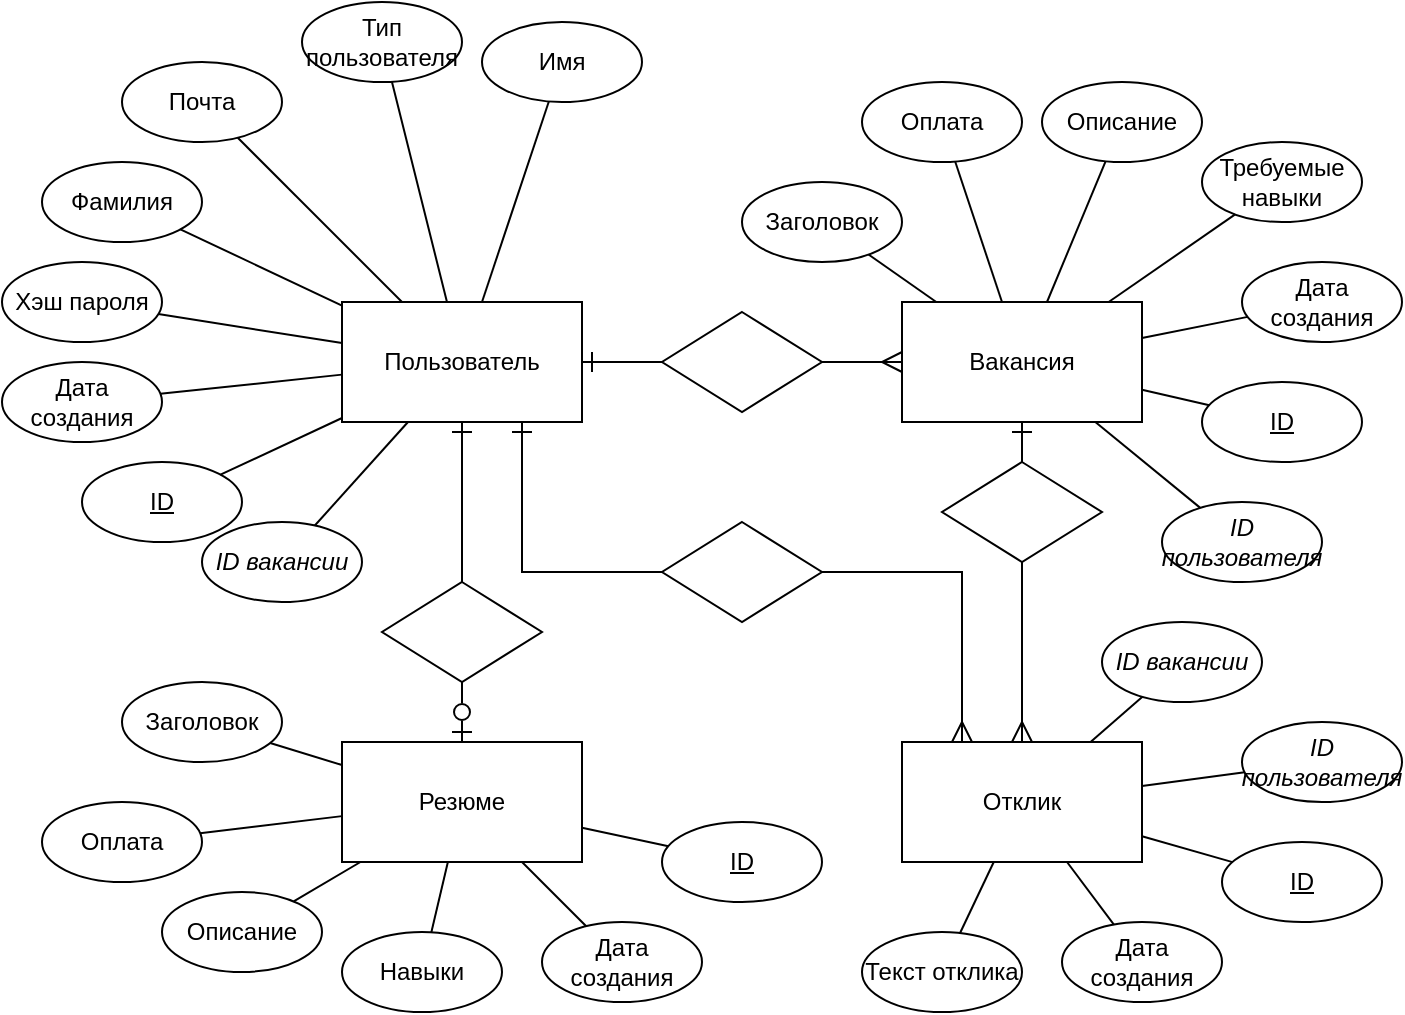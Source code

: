 <mxfile>
    <diagram id="PYa197SLWgP0K5_eSDLI" name="Page-1">
        <mxGraphModel dx="676" dy="309" grid="1" gridSize="10" guides="1" tooltips="1" connect="1" arrows="1" fold="1" page="1" pageScale="1" pageWidth="827" pageHeight="1169" math="0" shadow="0">
            <root>
                <mxCell id="0"/>
                <mxCell id="1" parent="0"/>
                <mxCell id="2" value="Пользователь" style="rounded=0;whiteSpace=wrap;html=1;" parent="1" vertex="1">
                    <mxGeometry x="180" y="250" width="120" height="60" as="geometry"/>
                </mxCell>
                <mxCell id="3" value="Резюме" style="rounded=0;whiteSpace=wrap;html=1;" parent="1" vertex="1">
                    <mxGeometry x="180" y="470" width="120" height="60" as="geometry"/>
                </mxCell>
                <mxCell id="4" value="Вакансия" style="rounded=0;whiteSpace=wrap;html=1;" parent="1" vertex="1">
                    <mxGeometry x="460" y="250" width="120" height="60" as="geometry"/>
                </mxCell>
                <mxCell id="5" value="Отклик" style="rounded=0;whiteSpace=wrap;html=1;" parent="1" vertex="1">
                    <mxGeometry x="460" y="470" width="120" height="60" as="geometry"/>
                </mxCell>
                <mxCell id="7" style="edgeStyle=none;html=1;endArrow=ERone;endFill=0;startArrow=none;startFill=0;endSize=8;targetPerimeterSpacing=0;" parent="1" source="6" target="2" edge="1">
                    <mxGeometry relative="1" as="geometry"/>
                </mxCell>
                <mxCell id="8" style="edgeStyle=none;html=1;entryX=0;entryY=0.5;entryDx=0;entryDy=0;endArrow=ERmany;endFill=0;jumpStyle=none;rounded=1;fixDash=0;startArrow=none;startFill=0;endSize=8;" parent="1" source="6" target="4" edge="1">
                    <mxGeometry relative="1" as="geometry">
                        <Array as="points"/>
                    </mxGeometry>
                </mxCell>
                <mxCell id="6" value="" style="rhombus;whiteSpace=wrap;html=1;" parent="1" vertex="1">
                    <mxGeometry x="340" y="255" width="80" height="50" as="geometry"/>
                </mxCell>
                <mxCell id="9" value="" style="rhombus;whiteSpace=wrap;html=1;" parent="1" vertex="1">
                    <mxGeometry x="200" y="390" width="80" height="50" as="geometry"/>
                </mxCell>
                <mxCell id="10" value="" style="endArrow=ERone;html=1;rounded=1;jumpStyle=none;entryX=0.5;entryY=1;entryDx=0;entryDy=0;exitX=0.5;exitY=0;exitDx=0;exitDy=0;startArrow=none;startFill=0;endFill=0;endSize=8;" parent="1" source="9" target="2" edge="1">
                    <mxGeometry width="50" height="50" relative="1" as="geometry">
                        <mxPoint x="390" y="480" as="sourcePoint"/>
                        <mxPoint x="440" y="430" as="targetPoint"/>
                    </mxGeometry>
                </mxCell>
                <mxCell id="11" value="" style="endArrow=none;html=1;rounded=1;jumpStyle=none;entryX=0.5;entryY=1;entryDx=0;entryDy=0;exitX=0.5;exitY=0;exitDx=0;exitDy=0;endFill=0;startArrow=ERzeroToOne;startFill=0;startSize=8;" parent="1" source="3" target="9" edge="1">
                    <mxGeometry width="50" height="50" relative="1" as="geometry">
                        <mxPoint x="390" y="480" as="sourcePoint"/>
                        <mxPoint x="440" y="430" as="targetPoint"/>
                    </mxGeometry>
                </mxCell>
                <mxCell id="17" style="edgeStyle=none;rounded=0;jumpStyle=none;html=1;entryX=0.5;entryY=1;entryDx=0;entryDy=0;endArrow=ERone;endFill=0;endSize=8;" parent="1" source="12" target="4" edge="1">
                    <mxGeometry relative="1" as="geometry"/>
                </mxCell>
                <mxCell id="18" style="edgeStyle=none;rounded=0;jumpStyle=none;html=1;entryX=0.5;entryY=0;entryDx=0;entryDy=0;endArrow=ERmany;endFill=0;endSize=8;" parent="1" source="12" target="5" edge="1">
                    <mxGeometry relative="1" as="geometry"/>
                </mxCell>
                <mxCell id="12" value="" style="rhombus;whiteSpace=wrap;html=1;" parent="1" vertex="1">
                    <mxGeometry x="480" y="330" width="80" height="50" as="geometry"/>
                </mxCell>
                <mxCell id="14" value="" style="rhombus;whiteSpace=wrap;html=1;" parent="1" vertex="1">
                    <mxGeometry x="340" y="360" width="80" height="50" as="geometry"/>
                </mxCell>
                <mxCell id="15" value="" style="endArrow=none;html=1;rounded=0;jumpStyle=none;entryX=0;entryY=0.5;entryDx=0;entryDy=0;exitX=0.75;exitY=1;exitDx=0;exitDy=0;endFill=0;endSize=8;startArrow=ERone;startFill=0;startSize=8;" parent="1" source="2" target="14" edge="1">
                    <mxGeometry width="50" height="50" relative="1" as="geometry">
                        <mxPoint x="370" y="480" as="sourcePoint"/>
                        <mxPoint x="420" y="430" as="targetPoint"/>
                        <Array as="points">
                            <mxPoint x="270" y="385"/>
                        </Array>
                    </mxGeometry>
                </mxCell>
                <mxCell id="16" value="" style="endArrow=none;html=1;rounded=0;jumpStyle=none;entryX=1;entryY=0.5;entryDx=0;entryDy=0;exitX=0.25;exitY=0;exitDx=0;exitDy=0;endFill=0;startArrow=ERmany;startFill=0;startSize=8;" parent="1" source="5" target="14" edge="1">
                    <mxGeometry width="50" height="50" relative="1" as="geometry">
                        <mxPoint x="330" y="430" as="sourcePoint"/>
                        <mxPoint x="380" y="380" as="targetPoint"/>
                        <Array as="points">
                            <mxPoint x="490" y="385"/>
                        </Array>
                    </mxGeometry>
                </mxCell>
                <mxCell id="21" value="Имя" style="ellipse;whiteSpace=wrap;html=1;" parent="1" vertex="1">
                    <mxGeometry x="250" y="110" width="80" height="40" as="geometry"/>
                </mxCell>
                <mxCell id="22" value="Фамилия" style="ellipse;whiteSpace=wrap;html=1;" parent="1" vertex="1">
                    <mxGeometry x="30" y="180" width="80" height="40" as="geometry"/>
                </mxCell>
                <mxCell id="23" value="Почта" style="ellipse;whiteSpace=wrap;html=1;" parent="1" vertex="1">
                    <mxGeometry x="70" y="130" width="80" height="40" as="geometry"/>
                </mxCell>
                <mxCell id="24" value="Тип пользователя" style="ellipse;whiteSpace=wrap;html=1;" parent="1" vertex="1">
                    <mxGeometry x="160" y="100" width="80" height="40" as="geometry"/>
                </mxCell>
                <mxCell id="26" value="Хэш пароля" style="ellipse;whiteSpace=wrap;html=1;" parent="1" vertex="1">
                    <mxGeometry x="10" y="230" width="80" height="40" as="geometry"/>
                </mxCell>
                <mxCell id="28" value="" style="endArrow=none;html=1;" parent="1" source="2" target="21" edge="1">
                    <mxGeometry width="50" height="50" relative="1" as="geometry">
                        <mxPoint x="320" y="230" as="sourcePoint"/>
                        <mxPoint x="370" y="180" as="targetPoint"/>
                    </mxGeometry>
                </mxCell>
                <mxCell id="29" value="" style="endArrow=none;html=1;" parent="1" source="26" target="2" edge="1">
                    <mxGeometry width="50" height="50" relative="1" as="geometry">
                        <mxPoint x="70" y="330" as="sourcePoint"/>
                        <mxPoint x="120" y="280" as="targetPoint"/>
                    </mxGeometry>
                </mxCell>
                <mxCell id="30" value="" style="endArrow=none;html=1;" parent="1" source="22" target="2" edge="1">
                    <mxGeometry width="50" height="50" relative="1" as="geometry">
                        <mxPoint x="130" y="230" as="sourcePoint"/>
                        <mxPoint x="180" y="180" as="targetPoint"/>
                    </mxGeometry>
                </mxCell>
                <mxCell id="31" value="" style="endArrow=none;html=1;" parent="1" source="23" target="2" edge="1">
                    <mxGeometry width="50" height="50" relative="1" as="geometry">
                        <mxPoint x="157.203" y="150.002" as="sourcePoint"/>
                        <mxPoint x="262.789" y="214.52" as="targetPoint"/>
                    </mxGeometry>
                </mxCell>
                <mxCell id="32" value="" style="endArrow=none;html=1;" parent="1" source="2" target="24" edge="1">
                    <mxGeometry width="50" height="50" relative="1" as="geometry">
                        <mxPoint x="240" y="240" as="sourcePoint"/>
                        <mxPoint x="290" y="190" as="targetPoint"/>
                    </mxGeometry>
                </mxCell>
                <mxCell id="33" value="Заголовок" style="ellipse;whiteSpace=wrap;html=1;" parent="1" vertex="1">
                    <mxGeometry x="380" y="190" width="80" height="40" as="geometry"/>
                </mxCell>
                <mxCell id="34" value="Описание" style="ellipse;whiteSpace=wrap;html=1;" parent="1" vertex="1">
                    <mxGeometry x="530" y="140" width="80" height="40" as="geometry"/>
                </mxCell>
                <mxCell id="35" value="Оплата" style="ellipse;whiteSpace=wrap;html=1;" parent="1" vertex="1">
                    <mxGeometry x="440" y="140" width="80" height="40" as="geometry"/>
                </mxCell>
                <mxCell id="36" value="Требуемые навыки" style="ellipse;whiteSpace=wrap;html=1;" parent="1" vertex="1">
                    <mxGeometry x="610" y="170" width="80" height="40" as="geometry"/>
                </mxCell>
                <mxCell id="37" value="" style="endArrow=none;html=1;" parent="1" source="4" target="33" edge="1">
                    <mxGeometry width="50" height="50" relative="1" as="geometry">
                        <mxPoint x="510" y="240" as="sourcePoint"/>
                        <mxPoint x="560" y="190" as="targetPoint"/>
                    </mxGeometry>
                </mxCell>
                <mxCell id="38" value="" style="endArrow=none;html=1;" parent="1" source="4" target="34" edge="1">
                    <mxGeometry width="50" height="50" relative="1" as="geometry">
                        <mxPoint x="570" y="240" as="sourcePoint"/>
                        <mxPoint x="620" y="190" as="targetPoint"/>
                    </mxGeometry>
                </mxCell>
                <mxCell id="39" value="" style="endArrow=none;html=1;" parent="1" source="4" target="35" edge="1">
                    <mxGeometry width="50" height="50" relative="1" as="geometry">
                        <mxPoint x="500" y="230" as="sourcePoint"/>
                        <mxPoint x="550" y="180" as="targetPoint"/>
                    </mxGeometry>
                </mxCell>
                <mxCell id="40" value="" style="endArrow=none;html=1;" parent="1" source="4" target="36" edge="1">
                    <mxGeometry width="50" height="50" relative="1" as="geometry">
                        <mxPoint x="550" y="230" as="sourcePoint"/>
                        <mxPoint x="600" y="180" as="targetPoint"/>
                    </mxGeometry>
                </mxCell>
                <mxCell id="41" value="Навыки" style="ellipse;whiteSpace=wrap;html=1;" parent="1" vertex="1">
                    <mxGeometry x="180" y="565" width="80" height="40" as="geometry"/>
                </mxCell>
                <mxCell id="42" value="Описание" style="ellipse;whiteSpace=wrap;html=1;" parent="1" vertex="1">
                    <mxGeometry x="90" y="545" width="80" height="40" as="geometry"/>
                </mxCell>
                <mxCell id="43" value="Оплата" style="ellipse;whiteSpace=wrap;html=1;" parent="1" vertex="1">
                    <mxGeometry x="30" y="500" width="80" height="40" as="geometry"/>
                </mxCell>
                <mxCell id="44" value="Заголовок" style="ellipse;whiteSpace=wrap;html=1;" parent="1" vertex="1">
                    <mxGeometry x="70" y="440" width="80" height="40" as="geometry"/>
                </mxCell>
                <mxCell id="45" value="" style="endArrow=none;html=1;" parent="1" source="44" target="3" edge="1">
                    <mxGeometry width="50" height="50" relative="1" as="geometry">
                        <mxPoint x="80" y="430" as="sourcePoint"/>
                        <mxPoint x="130" y="380" as="targetPoint"/>
                    </mxGeometry>
                </mxCell>
                <mxCell id="46" value="" style="endArrow=none;html=1;" parent="1" source="43" target="3" edge="1">
                    <mxGeometry width="50" height="50" relative="1" as="geometry">
                        <mxPoint x="250" y="490" as="sourcePoint"/>
                        <mxPoint x="300" y="440" as="targetPoint"/>
                    </mxGeometry>
                </mxCell>
                <mxCell id="47" value="" style="endArrow=none;html=1;" parent="1" source="3" target="42" edge="1">
                    <mxGeometry width="50" height="50" relative="1" as="geometry">
                        <mxPoint x="250" y="490" as="sourcePoint"/>
                        <mxPoint x="300" y="440" as="targetPoint"/>
                    </mxGeometry>
                </mxCell>
                <mxCell id="48" value="" style="endArrow=none;html=1;" parent="1" source="3" target="41" edge="1">
                    <mxGeometry width="50" height="50" relative="1" as="geometry">
                        <mxPoint x="250" y="490" as="sourcePoint"/>
                        <mxPoint x="300" y="440" as="targetPoint"/>
                    </mxGeometry>
                </mxCell>
                <mxCell id="49" value="Текст отклика" style="ellipse;whiteSpace=wrap;html=1;" parent="1" vertex="1">
                    <mxGeometry x="440" y="565" width="80" height="40" as="geometry"/>
                </mxCell>
                <mxCell id="50" value="" style="endArrow=none;html=1;" parent="1" source="49" target="5" edge="1">
                    <mxGeometry width="50" height="50" relative="1" as="geometry">
                        <mxPoint x="250" y="500" as="sourcePoint"/>
                        <mxPoint x="300" y="450" as="targetPoint"/>
                    </mxGeometry>
                </mxCell>
                <mxCell id="54" value="Дата создания" style="ellipse;whiteSpace=wrap;html=1;" parent="1" vertex="1">
                    <mxGeometry x="540" y="560" width="80" height="40" as="geometry"/>
                </mxCell>
                <mxCell id="56" value="" style="endArrow=none;html=1;" parent="1" source="54" target="5" edge="1">
                    <mxGeometry width="50" height="50" relative="1" as="geometry">
                        <mxPoint x="570.0" y="585" as="sourcePoint"/>
                        <mxPoint x="570.0" y="550" as="targetPoint"/>
                    </mxGeometry>
                </mxCell>
                <mxCell id="57" value="Дата создания" style="ellipse;whiteSpace=wrap;html=1;" parent="1" vertex="1">
                    <mxGeometry x="630" y="230" width="80" height="40" as="geometry"/>
                </mxCell>
                <mxCell id="58" value="Дата создания" style="ellipse;whiteSpace=wrap;html=1;" parent="1" vertex="1">
                    <mxGeometry x="280" y="560" width="80" height="40" as="geometry"/>
                </mxCell>
                <mxCell id="59" value="Дата создания" style="ellipse;whiteSpace=wrap;html=1;" parent="1" vertex="1">
                    <mxGeometry x="10" y="280" width="80" height="40" as="geometry"/>
                </mxCell>
                <mxCell id="60" value="" style="endArrow=none;html=1;" parent="1" source="3" target="58" edge="1">
                    <mxGeometry width="50" height="50" relative="1" as="geometry">
                        <mxPoint x="255.714" y="540" as="sourcePoint"/>
                        <mxPoint x="266.208" y="595.09" as="targetPoint"/>
                    </mxGeometry>
                </mxCell>
                <mxCell id="61" value="" style="endArrow=none;html=1;" parent="1" source="4" target="57" edge="1">
                    <mxGeometry width="50" height="50" relative="1" as="geometry">
                        <mxPoint x="579.999" y="410" as="sourcePoint"/>
                        <mxPoint x="613.392" y="429.732" as="targetPoint"/>
                    </mxGeometry>
                </mxCell>
                <mxCell id="62" value="" style="endArrow=none;html=1;" parent="1" source="2" target="59" edge="1">
                    <mxGeometry width="50" height="50" relative="1" as="geometry">
                        <mxPoint x="159.999" y="380" as="sourcePoint"/>
                        <mxPoint x="193.392" y="399.732" as="targetPoint"/>
                    </mxGeometry>
                </mxCell>
                <mxCell id="63" value="ID" style="ellipse;whiteSpace=wrap;html=1;fontStyle=4" parent="1" vertex="1">
                    <mxGeometry x="50" y="330" width="80" height="40" as="geometry"/>
                </mxCell>
                <mxCell id="64" value="" style="endArrow=none;html=1;" parent="1" source="2" target="63" edge="1">
                    <mxGeometry width="50" height="50" relative="1" as="geometry">
                        <mxPoint x="207.34" y="329.998" as="sourcePoint"/>
                        <mxPoint x="130.0" y="357.283" as="targetPoint"/>
                    </mxGeometry>
                </mxCell>
                <mxCell id="65" value="ID" style="ellipse;whiteSpace=wrap;html=1;fontStyle=4" parent="1" vertex="1">
                    <mxGeometry x="340" y="510" width="80" height="40" as="geometry"/>
                </mxCell>
                <mxCell id="66" value="ID" style="ellipse;whiteSpace=wrap;html=1;fontStyle=4" parent="1" vertex="1">
                    <mxGeometry x="620" y="520" width="80" height="40" as="geometry"/>
                </mxCell>
                <mxCell id="67" value="ID" style="ellipse;whiteSpace=wrap;html=1;fontStyle=4" parent="1" vertex="1">
                    <mxGeometry x="610" y="290" width="80" height="40" as="geometry"/>
                </mxCell>
                <mxCell id="68" value="" style="endArrow=none;html=1;" parent="1" source="4" target="67" edge="1">
                    <mxGeometry width="50" height="50" relative="1" as="geometry">
                        <mxPoint x="590.0" y="287.977" as="sourcePoint"/>
                        <mxPoint x="640.083" y="286.288" as="targetPoint"/>
                    </mxGeometry>
                </mxCell>
                <mxCell id="69" value="" style="endArrow=none;html=1;fontStyle=1" parent="1" source="5" target="66" edge="1">
                    <mxGeometry width="50" height="50" relative="1" as="geometry">
                        <mxPoint x="579.92" y="431.687" as="sourcePoint"/>
                        <mxPoint x="630.003" y="429.998" as="targetPoint"/>
                    </mxGeometry>
                </mxCell>
                <mxCell id="70" value="" style="endArrow=none;html=1;" parent="1" source="3" target="65" edge="1">
                    <mxGeometry width="50" height="50" relative="1" as="geometry">
                        <mxPoint x="610.0" y="307.977" as="sourcePoint"/>
                        <mxPoint x="660.083" y="306.288" as="targetPoint"/>
                    </mxGeometry>
                </mxCell>
                <mxCell id="71" value="ID вакансии" style="ellipse;whiteSpace=wrap;html=1;fontStyle=2" parent="1" vertex="1">
                    <mxGeometry x="110" y="360" width="80" height="40" as="geometry"/>
                </mxCell>
                <mxCell id="72" value="" style="endArrow=none;html=1;fontStyle=1" parent="1" source="2" target="71" edge="1">
                    <mxGeometry width="50" height="50" relative="1" as="geometry">
                        <mxPoint x="590.0" y="505.32" as="sourcePoint"/>
                        <mxPoint x="620.436" y="502.946" as="targetPoint"/>
                    </mxGeometry>
                </mxCell>
                <mxCell id="73" value="ID пользователя" style="ellipse;whiteSpace=wrap;html=1;fontStyle=2" parent="1" vertex="1">
                    <mxGeometry x="630" y="460" width="80" height="40" as="geometry"/>
                </mxCell>
                <mxCell id="74" value="" style="endArrow=none;html=1;fontStyle=1" parent="1" source="5" target="73" edge="1">
                    <mxGeometry width="50" height="50" relative="1" as="geometry">
                        <mxPoint x="590.0" y="527.143" as="sourcePoint"/>
                        <mxPoint x="635.27" y="540.077" as="targetPoint"/>
                    </mxGeometry>
                </mxCell>
                <mxCell id="75" value="ID пользователя" style="ellipse;whiteSpace=wrap;html=1;fontStyle=2" parent="1" vertex="1">
                    <mxGeometry x="590" y="350" width="80" height="40" as="geometry"/>
                </mxCell>
                <mxCell id="76" value="" style="endArrow=none;html=1;fontStyle=1" parent="1" source="4" target="75" edge="1">
                    <mxGeometry width="50" height="50" relative="1" as="geometry">
                        <mxPoint x="560.0" y="436.846" as="sourcePoint"/>
                        <mxPoint x="611.357" y="430.004" as="targetPoint"/>
                    </mxGeometry>
                </mxCell>
                <mxCell id="77" value="ID вакансии" style="ellipse;whiteSpace=wrap;html=1;fontStyle=2" parent="1" vertex="1">
                    <mxGeometry x="560" y="410" width="80" height="40" as="geometry"/>
                </mxCell>
                <mxCell id="78" value="" style="endArrow=none;html=1;fontStyle=1" parent="1" source="77" target="5" edge="1">
                    <mxGeometry width="50" height="50" relative="1" as="geometry">
                        <mxPoint x="680.001" y="397.06" as="sourcePoint"/>
                        <mxPoint x="732.471" y="439.998" as="targetPoint"/>
                    </mxGeometry>
                </mxCell>
            </root>
        </mxGraphModel>
    </diagram>
</mxfile>